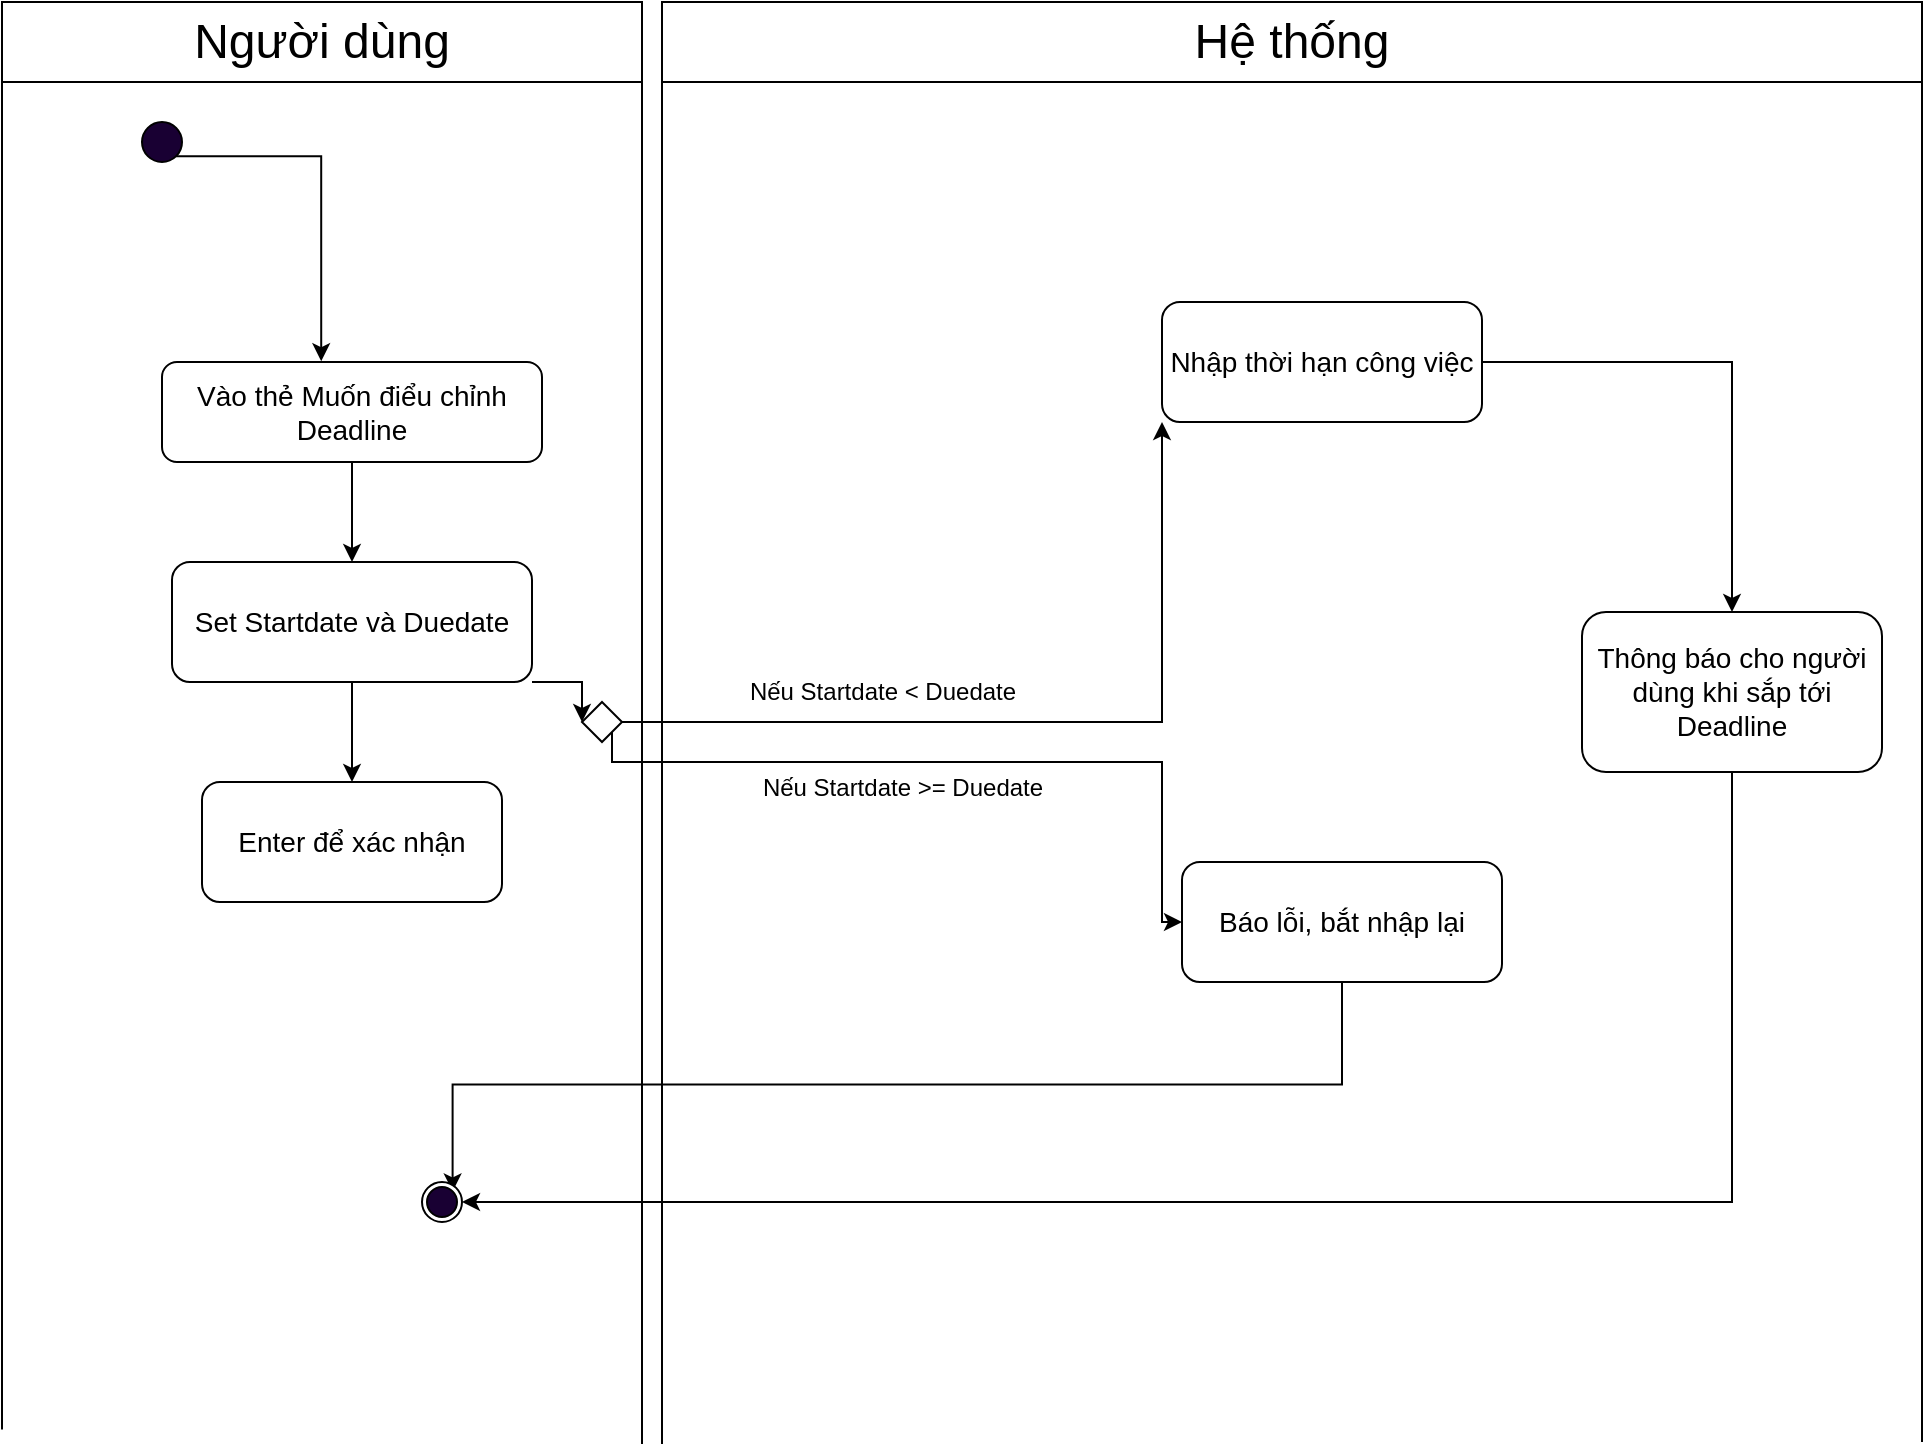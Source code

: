 <mxfile version="22.1.11" type="github">
  <diagram name="Trang-1" id="AcVtAO3Qs_WN3vibmsXU">
    <mxGraphModel dx="2345" dy="614" grid="1" gridSize="10" guides="1" tooltips="1" connect="1" arrows="1" fold="1" page="1" pageScale="1" pageWidth="827" pageHeight="1169" math="0" shadow="0">
      <root>
        <mxCell id="0" />
        <mxCell id="1" parent="0" />
        <mxCell id="EWI-miqf3V9yTWcHw-8f-1" value="" style="endArrow=none;html=1;rounded=0;" edge="1" parent="1">
          <mxGeometry width="50" height="50" relative="1" as="geometry">
            <mxPoint x="80" y="80" as="sourcePoint" />
            <mxPoint x="-240" y="80" as="targetPoint" />
          </mxGeometry>
        </mxCell>
        <mxCell id="EWI-miqf3V9yTWcHw-8f-2" value="" style="endArrow=none;html=1;rounded=0;" edge="1" parent="1">
          <mxGeometry width="50" height="50" relative="1" as="geometry">
            <mxPoint x="90" y="80" as="sourcePoint" />
            <mxPoint x="720" y="80" as="targetPoint" />
          </mxGeometry>
        </mxCell>
        <mxCell id="EWI-miqf3V9yTWcHw-8f-3" value="" style="endArrow=none;html=1;rounded=0;" edge="1" parent="1">
          <mxGeometry width="50" height="50" relative="1" as="geometry">
            <mxPoint x="80" y="800.941" as="sourcePoint" />
            <mxPoint x="80" y="80" as="targetPoint" />
          </mxGeometry>
        </mxCell>
        <mxCell id="EWI-miqf3V9yTWcHw-8f-4" value="" style="endArrow=none;html=1;rounded=0;" edge="1" parent="1">
          <mxGeometry width="50" height="50" relative="1" as="geometry">
            <mxPoint x="-240" y="793.765" as="sourcePoint" />
            <mxPoint x="-240" y="80" as="targetPoint" />
          </mxGeometry>
        </mxCell>
        <mxCell id="EWI-miqf3V9yTWcHw-8f-5" value="" style="endArrow=none;html=1;rounded=0;" edge="1" parent="1">
          <mxGeometry width="50" height="50" relative="1" as="geometry">
            <mxPoint x="720" y="800" as="sourcePoint" />
            <mxPoint x="720" y="80" as="targetPoint" />
          </mxGeometry>
        </mxCell>
        <mxCell id="EWI-miqf3V9yTWcHw-8f-6" value="" style="endArrow=none;html=1;rounded=0;" edge="1" parent="1">
          <mxGeometry width="50" height="50" relative="1" as="geometry">
            <mxPoint x="90" y="800.941" as="sourcePoint" />
            <mxPoint x="90" y="80" as="targetPoint" />
          </mxGeometry>
        </mxCell>
        <mxCell id="EWI-miqf3V9yTWcHw-8f-7" value="" style="endArrow=none;html=1;rounded=0;" edge="1" parent="1">
          <mxGeometry width="50" height="50" relative="1" as="geometry">
            <mxPoint x="90" y="120" as="sourcePoint" />
            <mxPoint x="720" y="120" as="targetPoint" />
          </mxGeometry>
        </mxCell>
        <mxCell id="EWI-miqf3V9yTWcHw-8f-8" value="" style="endArrow=none;html=1;rounded=0;" edge="1" parent="1">
          <mxGeometry width="50" height="50" relative="1" as="geometry">
            <mxPoint x="80" y="120" as="sourcePoint" />
            <mxPoint x="-240" y="120" as="targetPoint" />
          </mxGeometry>
        </mxCell>
        <mxCell id="EWI-miqf3V9yTWcHw-8f-9" style="edgeStyle=orthogonalEdgeStyle;rounded=0;orthogonalLoop=1;jettySize=auto;html=1;exitX=0.5;exitY=1;exitDx=0;exitDy=0;entryX=0.5;entryY=0;entryDx=0;entryDy=0;" edge="1" parent="1" source="EWI-miqf3V9yTWcHw-8f-10" target="EWI-miqf3V9yTWcHw-8f-16">
          <mxGeometry relative="1" as="geometry" />
        </mxCell>
        <mxCell id="EWI-miqf3V9yTWcHw-8f-10" value="&lt;span style=&quot;font-size: 14px;&quot;&gt;Vào thẻ Muốn điểu chỉnh Deadline&lt;/span&gt;" style="rounded=1;whiteSpace=wrap;html=1;" vertex="1" parent="1">
          <mxGeometry x="-160" y="260" width="190" height="50" as="geometry" />
        </mxCell>
        <mxCell id="EWI-miqf3V9yTWcHw-8f-11" value="&lt;font style=&quot;font-size: 24px;&quot;&gt;Hệ thống&lt;/font&gt;" style="rounded=0;whiteSpace=wrap;html=1;" vertex="1" parent="1">
          <mxGeometry x="90" y="80" width="630" height="40" as="geometry" />
        </mxCell>
        <mxCell id="EWI-miqf3V9yTWcHw-8f-12" value="&lt;font style=&quot;font-size: 24px;&quot;&gt;Người dùng&lt;/font&gt;" style="rounded=0;whiteSpace=wrap;html=1;" vertex="1" parent="1">
          <mxGeometry x="-240" y="80" width="320" height="40" as="geometry" />
        </mxCell>
        <mxCell id="EWI-miqf3V9yTWcHw-8f-13" value="" style="ellipse;whiteSpace=wrap;html=1;aspect=fixed;fillColor=#190033;" vertex="1" parent="1">
          <mxGeometry x="-170" y="140" width="20" height="20" as="geometry" />
        </mxCell>
        <mxCell id="EWI-miqf3V9yTWcHw-8f-14" style="edgeStyle=orthogonalEdgeStyle;rounded=0;orthogonalLoop=1;jettySize=auto;html=1;exitX=1;exitY=1;exitDx=0;exitDy=0;entryX=0.419;entryY=-0.008;entryDx=0;entryDy=0;entryPerimeter=0;" edge="1" parent="1" source="EWI-miqf3V9yTWcHw-8f-13" target="EWI-miqf3V9yTWcHw-8f-10">
          <mxGeometry relative="1" as="geometry">
            <Array as="points">
              <mxPoint x="-80" y="157" />
            </Array>
          </mxGeometry>
        </mxCell>
        <mxCell id="EWI-miqf3V9yTWcHw-8f-15" style="edgeStyle=orthogonalEdgeStyle;rounded=0;orthogonalLoop=1;jettySize=auto;html=1;exitX=0.5;exitY=1;exitDx=0;exitDy=0;entryX=0.5;entryY=0;entryDx=0;entryDy=0;" edge="1" parent="1" source="EWI-miqf3V9yTWcHw-8f-16" target="EWI-miqf3V9yTWcHw-8f-20">
          <mxGeometry relative="1" as="geometry" />
        </mxCell>
        <mxCell id="EWI-miqf3V9yTWcHw-8f-27" style="edgeStyle=orthogonalEdgeStyle;rounded=0;orthogonalLoop=1;jettySize=auto;html=1;exitX=1;exitY=1;exitDx=0;exitDy=0;entryX=0;entryY=0.5;entryDx=0;entryDy=0;" edge="1" parent="1" source="EWI-miqf3V9yTWcHw-8f-16" target="EWI-miqf3V9yTWcHw-8f-26">
          <mxGeometry relative="1" as="geometry" />
        </mxCell>
        <mxCell id="EWI-miqf3V9yTWcHw-8f-16" value="&lt;font style=&quot;font-size: 14px;&quot;&gt;Set Startdate và Duedate&lt;/font&gt;" style="rounded=1;whiteSpace=wrap;html=1;" vertex="1" parent="1">
          <mxGeometry x="-155" y="360" width="180" height="60" as="geometry" />
        </mxCell>
        <mxCell id="EWI-miqf3V9yTWcHw-8f-34" style="edgeStyle=orthogonalEdgeStyle;rounded=0;orthogonalLoop=1;jettySize=auto;html=1;exitX=1;exitY=0.5;exitDx=0;exitDy=0;" edge="1" parent="1" source="EWI-miqf3V9yTWcHw-8f-18" target="EWI-miqf3V9yTWcHw-8f-33">
          <mxGeometry relative="1" as="geometry" />
        </mxCell>
        <mxCell id="EWI-miqf3V9yTWcHw-8f-18" value="&lt;span style=&quot;font-size: 14px;&quot;&gt;Nhập thời hạn công việc&lt;/span&gt;" style="rounded=1;whiteSpace=wrap;html=1;" vertex="1" parent="1">
          <mxGeometry x="340" y="230" width="160" height="60" as="geometry" />
        </mxCell>
        <mxCell id="EWI-miqf3V9yTWcHw-8f-20" value="&lt;font style=&quot;font-size: 14px;&quot;&gt;Enter để xác nhận&lt;/font&gt;" style="rounded=1;whiteSpace=wrap;html=1;" vertex="1" parent="1">
          <mxGeometry x="-140" y="470" width="150" height="60" as="geometry" />
        </mxCell>
        <mxCell id="EWI-miqf3V9yTWcHw-8f-36" style="edgeStyle=orthogonalEdgeStyle;rounded=0;orthogonalLoop=1;jettySize=auto;html=1;exitX=0.5;exitY=1;exitDx=0;exitDy=0;entryX=1;entryY=0;entryDx=0;entryDy=0;" edge="1" parent="1" source="EWI-miqf3V9yTWcHw-8f-23" target="EWI-miqf3V9yTWcHw-8f-25">
          <mxGeometry relative="1" as="geometry" />
        </mxCell>
        <mxCell id="EWI-miqf3V9yTWcHw-8f-23" value="&lt;font style=&quot;font-size: 14px;&quot;&gt;Báo lỗi, bắt nhập lại&lt;/font&gt;" style="rounded=1;whiteSpace=wrap;html=1;" vertex="1" parent="1">
          <mxGeometry x="350" y="510" width="160" height="60" as="geometry" />
        </mxCell>
        <mxCell id="EWI-miqf3V9yTWcHw-8f-24" value="" style="ellipse;whiteSpace=wrap;html=1;aspect=fixed;" vertex="1" parent="1">
          <mxGeometry x="-30" y="670" width="20" height="20" as="geometry" />
        </mxCell>
        <mxCell id="EWI-miqf3V9yTWcHw-8f-25" value="" style="ellipse;whiteSpace=wrap;html=1;aspect=fixed;fillColor=#190033;" vertex="1" parent="1">
          <mxGeometry x="-27.5" y="672.5" width="15" height="15" as="geometry" />
        </mxCell>
        <mxCell id="EWI-miqf3V9yTWcHw-8f-28" style="edgeStyle=orthogonalEdgeStyle;rounded=0;orthogonalLoop=1;jettySize=auto;html=1;exitX=1;exitY=0;exitDx=0;exitDy=0;entryX=0;entryY=1;entryDx=0;entryDy=0;" edge="1" parent="1" source="EWI-miqf3V9yTWcHw-8f-26" target="EWI-miqf3V9yTWcHw-8f-18">
          <mxGeometry relative="1" as="geometry">
            <Array as="points">
              <mxPoint x="65" y="440" />
              <mxPoint x="340" y="440" />
            </Array>
          </mxGeometry>
        </mxCell>
        <mxCell id="EWI-miqf3V9yTWcHw-8f-30" style="edgeStyle=orthogonalEdgeStyle;rounded=0;orthogonalLoop=1;jettySize=auto;html=1;exitX=1;exitY=1;exitDx=0;exitDy=0;entryX=0;entryY=0.5;entryDx=0;entryDy=0;" edge="1" parent="1" source="EWI-miqf3V9yTWcHw-8f-26" target="EWI-miqf3V9yTWcHw-8f-23">
          <mxGeometry relative="1" as="geometry">
            <Array as="points">
              <mxPoint x="65" y="460" />
              <mxPoint x="340" y="460" />
            </Array>
          </mxGeometry>
        </mxCell>
        <mxCell id="EWI-miqf3V9yTWcHw-8f-26" value="" style="rhombus;whiteSpace=wrap;html=1;" vertex="1" parent="1">
          <mxGeometry x="50" y="430" width="20" height="20" as="geometry" />
        </mxCell>
        <mxCell id="EWI-miqf3V9yTWcHw-8f-29" value="Nếu Startdate &amp;lt; Duedate" style="text;html=1;align=center;verticalAlign=middle;resizable=0;points=[];autosize=1;strokeColor=none;fillColor=none;" vertex="1" parent="1">
          <mxGeometry x="120" y="410" width="160" height="30" as="geometry" />
        </mxCell>
        <mxCell id="EWI-miqf3V9yTWcHw-8f-31" value="Nếu Startdate &amp;gt;= Duedate" style="text;html=1;align=center;verticalAlign=middle;resizable=0;points=[];autosize=1;strokeColor=none;fillColor=none;" vertex="1" parent="1">
          <mxGeometry x="130" y="458" width="160" height="30" as="geometry" />
        </mxCell>
        <mxCell id="EWI-miqf3V9yTWcHw-8f-35" style="edgeStyle=orthogonalEdgeStyle;rounded=0;orthogonalLoop=1;jettySize=auto;html=1;exitX=0.5;exitY=1;exitDx=0;exitDy=0;entryX=1;entryY=0.5;entryDx=0;entryDy=0;" edge="1" parent="1" source="EWI-miqf3V9yTWcHw-8f-33" target="EWI-miqf3V9yTWcHw-8f-24">
          <mxGeometry relative="1" as="geometry" />
        </mxCell>
        <mxCell id="EWI-miqf3V9yTWcHw-8f-33" value="&lt;font style=&quot;font-size: 14px;&quot;&gt;Thông báo cho người dùng khi sắp tới Deadline&lt;/font&gt;" style="rounded=1;whiteSpace=wrap;html=1;" vertex="1" parent="1">
          <mxGeometry x="550" y="385" width="150" height="80" as="geometry" />
        </mxCell>
      </root>
    </mxGraphModel>
  </diagram>
</mxfile>
